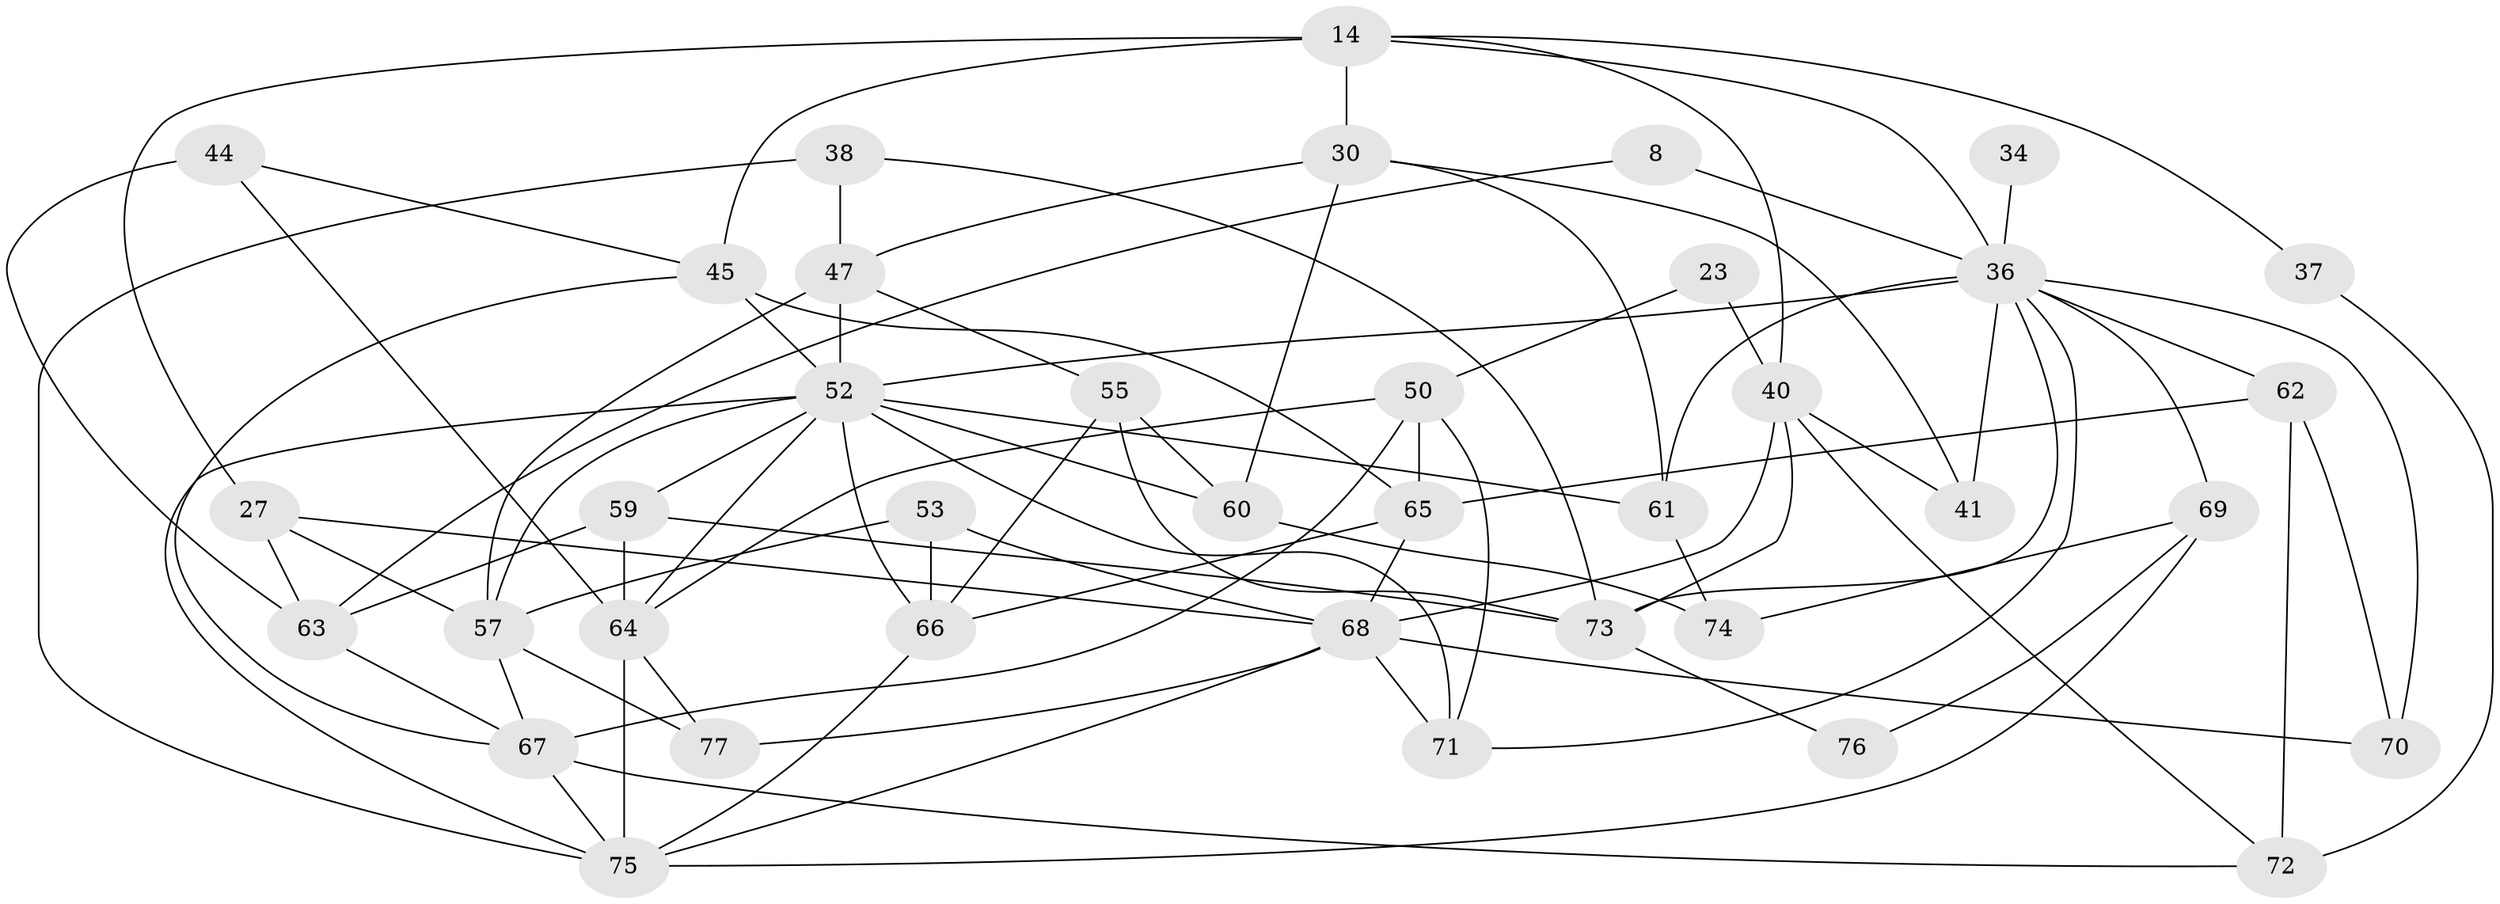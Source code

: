 // original degree distribution, {5: 0.18181818181818182, 4: 0.2597402597402597, 3: 0.24675324675324675, 2: 0.15584415584415584, 6: 0.1038961038961039, 7: 0.03896103896103896, 8: 0.012987012987012988}
// Generated by graph-tools (version 1.1) at 2025/51/03/09/25 04:51:45]
// undirected, 38 vertices, 87 edges
graph export_dot {
graph [start="1"]
  node [color=gray90,style=filled];
  8;
  14 [super="+9"];
  23;
  27;
  30 [super="+25"];
  34;
  36 [super="+18+15"];
  37;
  38;
  40 [super="+17"];
  41;
  44 [super="+43"];
  45 [super="+11"];
  47 [super="+46"];
  50 [super="+12"];
  52 [super="+35+48+49"];
  53 [super="+21"];
  55;
  57 [super="+24+51+26"];
  59 [super="+31+22"];
  60 [super="+28"];
  61;
  62 [super="+7"];
  63 [super="+10"];
  64 [super="+56"];
  65;
  66;
  67 [super="+32"];
  68 [super="+13+58"];
  69 [super="+54"];
  70 [super="+19+39"];
  71 [super="+42"];
  72;
  73 [super="+16+33+29"];
  74;
  75 [super="+6+20"];
  76;
  77;
  8 -- 63;
  8 -- 36;
  14 -- 27;
  14 -- 45 [weight=2];
  14 -- 37;
  14 -- 36;
  14 -- 30;
  14 -- 40;
  23 -- 40;
  23 -- 50;
  27 -- 68 [weight=2];
  27 -- 63 [weight=2];
  27 -- 57;
  30 -- 47;
  30 -- 41;
  30 -- 60;
  30 -- 61;
  34 -- 36 [weight=3];
  36 -- 52 [weight=3];
  36 -- 41 [weight=2];
  36 -- 61 [weight=2];
  36 -- 70 [weight=2];
  36 -- 71;
  36 -- 62;
  36 -- 69;
  36 -- 73;
  37 -- 72;
  38 -- 75;
  38 -- 47 [weight=2];
  38 -- 73;
  40 -- 41;
  40 -- 72;
  40 -- 73;
  40 -- 68;
  44 -- 64;
  44 -- 45;
  44 -- 63;
  45 -- 65;
  45 -- 52;
  45 -- 67 [weight=2];
  47 -- 55 [weight=2];
  47 -- 52;
  47 -- 57;
  50 -- 67 [weight=2];
  50 -- 64;
  50 -- 65;
  50 -- 71 [weight=2];
  52 -- 64;
  52 -- 66;
  52 -- 57;
  52 -- 71;
  52 -- 75 [weight=3];
  52 -- 60 [weight=2];
  52 -- 61;
  52 -- 59;
  53 -- 57;
  53 -- 66;
  53 -- 68;
  55 -- 60;
  55 -- 66;
  55 -- 73 [weight=2];
  57 -- 77;
  57 -- 67;
  59 -- 73 [weight=2];
  59 -- 64;
  59 -- 63;
  60 -- 74;
  61 -- 74;
  62 -- 72;
  62 -- 65;
  62 -- 70;
  63 -- 67;
  64 -- 77;
  64 -- 75 [weight=3];
  65 -- 66;
  65 -- 68 [weight=2];
  66 -- 75;
  67 -- 75 [weight=2];
  67 -- 72;
  68 -- 70 [weight=2];
  68 -- 71 [weight=3];
  68 -- 77;
  68 -- 75;
  69 -- 76;
  69 -- 75 [weight=2];
  69 -- 74;
  73 -- 76;
}
